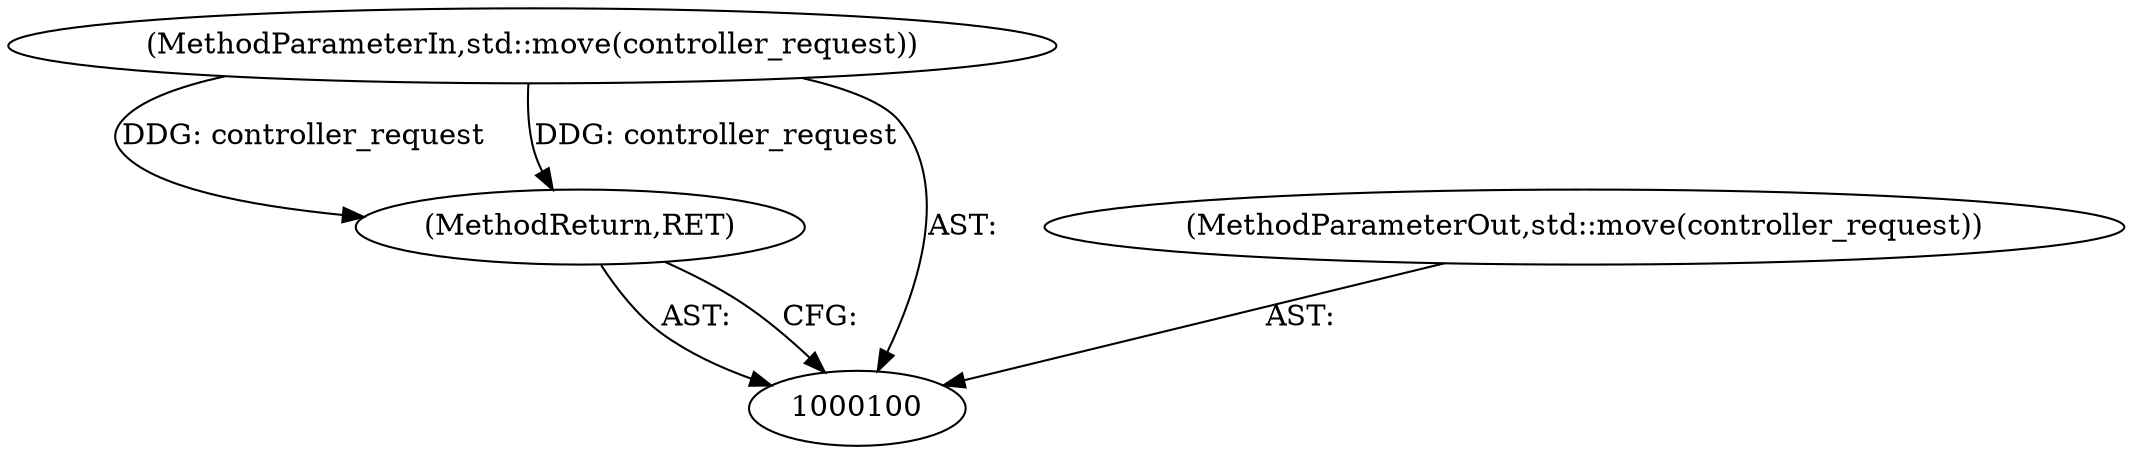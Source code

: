 digraph "0_Chrome_6a60f01228557982e6508c5919cc21fcfddf110b" {
"1000103" [label="(MethodReturn,RET)"];
"1000101" [label="(MethodParameterIn,std::move(controller_request))"];
"1000108" [label="(MethodParameterOut,std::move(controller_request))"];
"1000103" -> "1000100"  [label="AST: "];
"1000103" -> "1000100"  [label="CFG: "];
"1000101" -> "1000103"  [label="DDG: controller_request"];
"1000101" -> "1000100"  [label="AST: "];
"1000101" -> "1000103"  [label="DDG: controller_request"];
"1000108" -> "1000100"  [label="AST: "];
}
